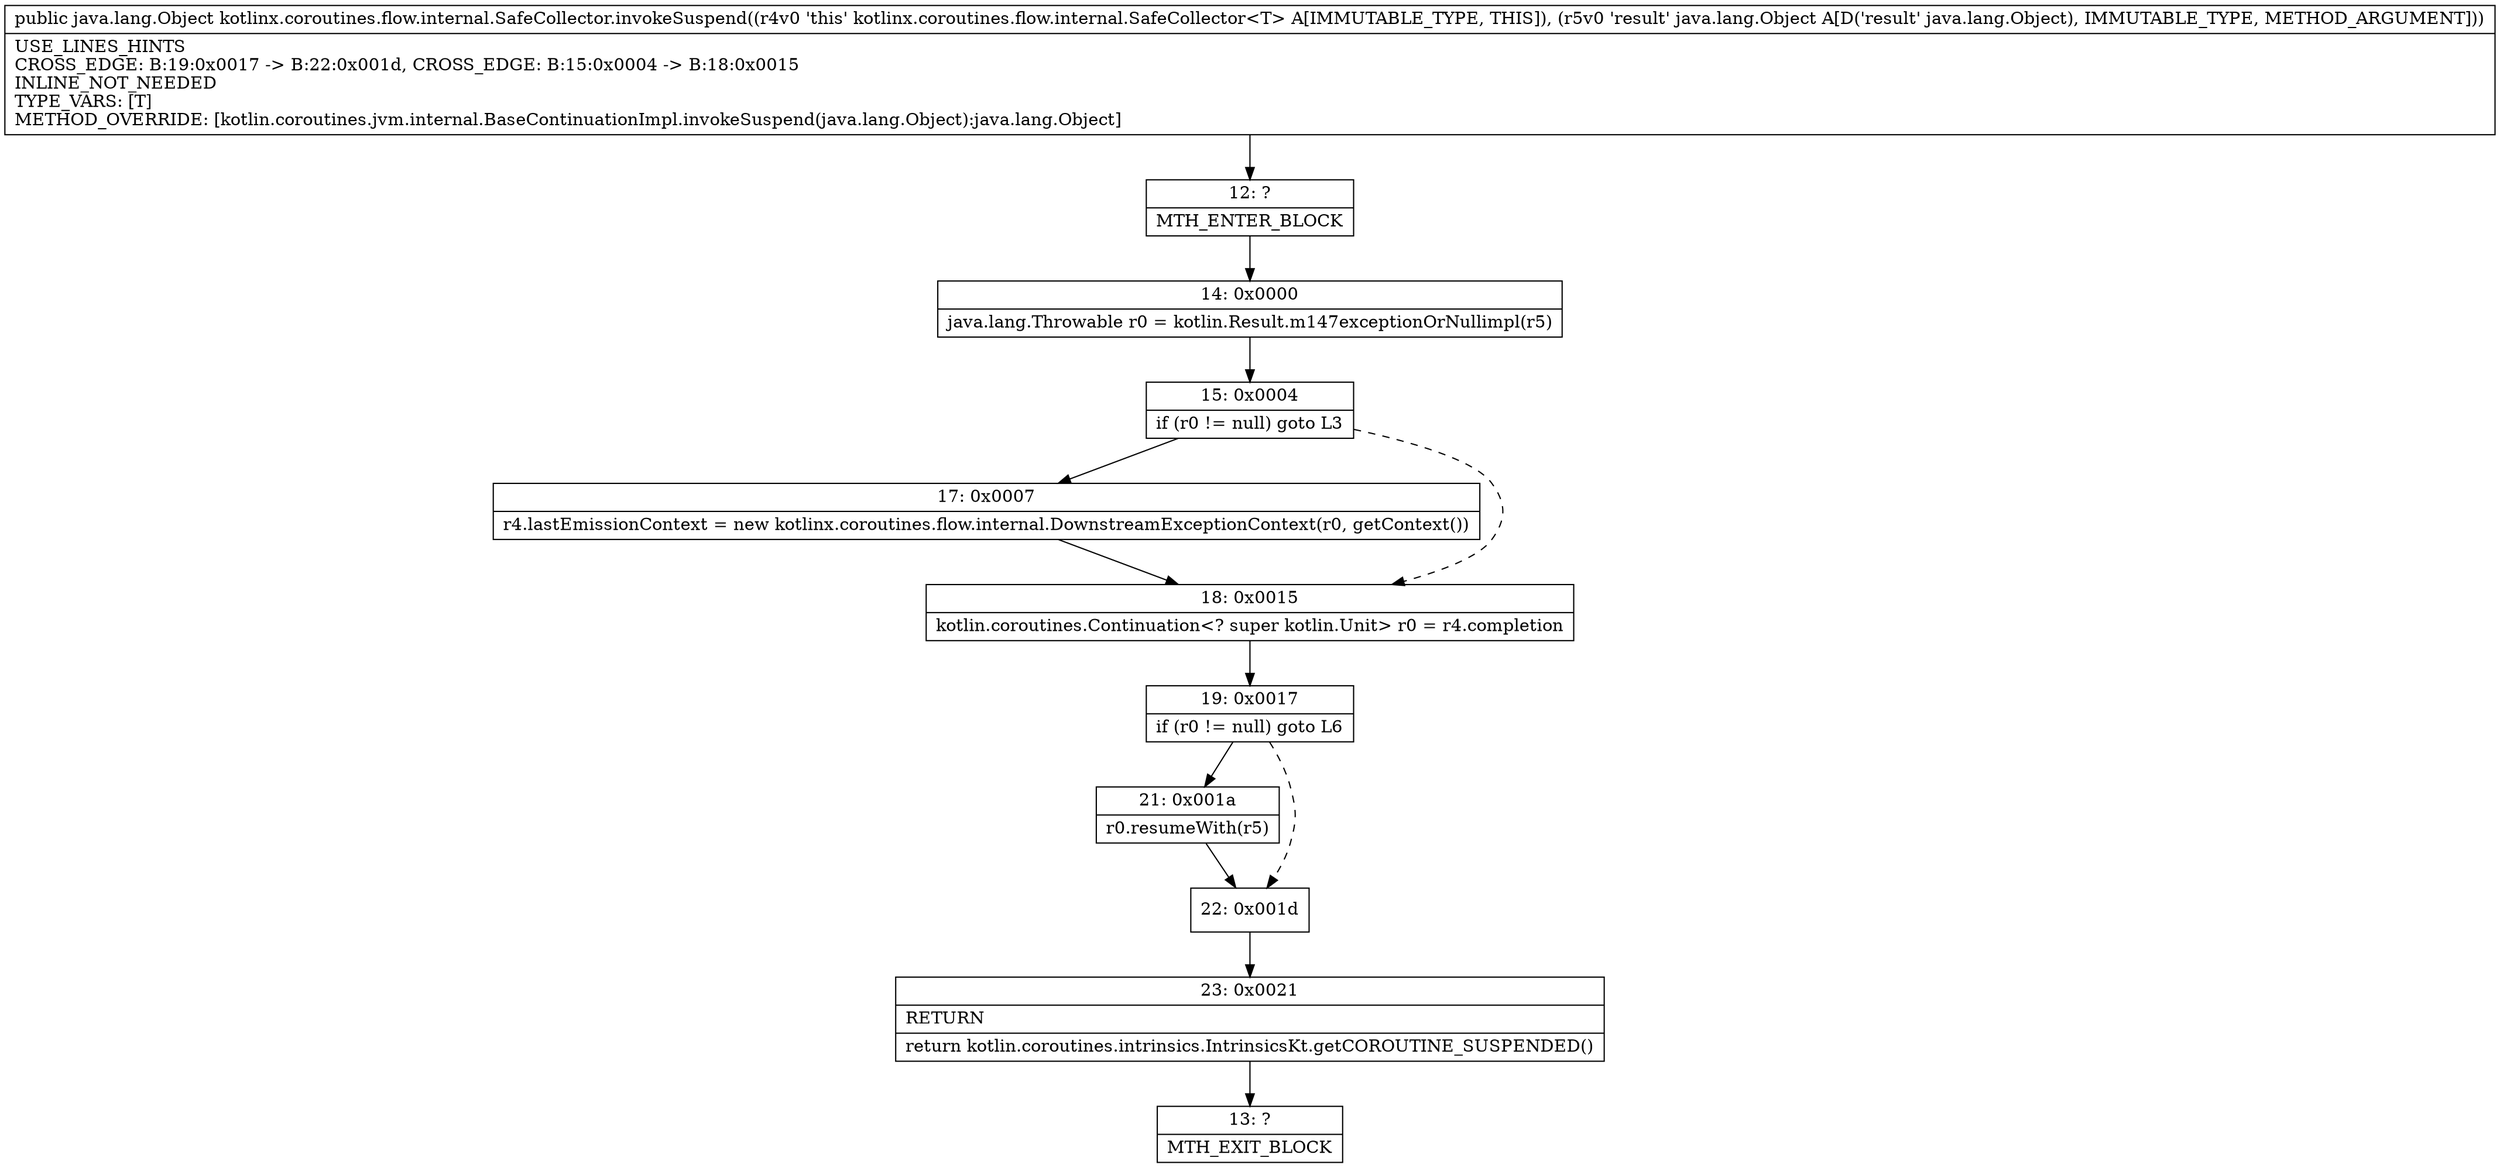 digraph "CFG forkotlinx.coroutines.flow.internal.SafeCollector.invokeSuspend(Ljava\/lang\/Object;)Ljava\/lang\/Object;" {
Node_12 [shape=record,label="{12\:\ ?|MTH_ENTER_BLOCK\l}"];
Node_14 [shape=record,label="{14\:\ 0x0000|java.lang.Throwable r0 = kotlin.Result.m147exceptionOrNullimpl(r5)\l}"];
Node_15 [shape=record,label="{15\:\ 0x0004|if (r0 != null) goto L3\l}"];
Node_17 [shape=record,label="{17\:\ 0x0007|r4.lastEmissionContext = new kotlinx.coroutines.flow.internal.DownstreamExceptionContext(r0, getContext())\l}"];
Node_18 [shape=record,label="{18\:\ 0x0015|kotlin.coroutines.Continuation\<? super kotlin.Unit\> r0 = r4.completion\l}"];
Node_19 [shape=record,label="{19\:\ 0x0017|if (r0 != null) goto L6\l}"];
Node_21 [shape=record,label="{21\:\ 0x001a|r0.resumeWith(r5)\l}"];
Node_22 [shape=record,label="{22\:\ 0x001d}"];
Node_23 [shape=record,label="{23\:\ 0x0021|RETURN\l|return kotlin.coroutines.intrinsics.IntrinsicsKt.getCOROUTINE_SUSPENDED()\l}"];
Node_13 [shape=record,label="{13\:\ ?|MTH_EXIT_BLOCK\l}"];
MethodNode[shape=record,label="{public java.lang.Object kotlinx.coroutines.flow.internal.SafeCollector.invokeSuspend((r4v0 'this' kotlinx.coroutines.flow.internal.SafeCollector\<T\> A[IMMUTABLE_TYPE, THIS]), (r5v0 'result' java.lang.Object A[D('result' java.lang.Object), IMMUTABLE_TYPE, METHOD_ARGUMENT]))  | USE_LINES_HINTS\lCROSS_EDGE: B:19:0x0017 \-\> B:22:0x001d, CROSS_EDGE: B:15:0x0004 \-\> B:18:0x0015\lINLINE_NOT_NEEDED\lTYPE_VARS: [T]\lMETHOD_OVERRIDE: [kotlin.coroutines.jvm.internal.BaseContinuationImpl.invokeSuspend(java.lang.Object):java.lang.Object]\l}"];
MethodNode -> Node_12;Node_12 -> Node_14;
Node_14 -> Node_15;
Node_15 -> Node_17;
Node_15 -> Node_18[style=dashed];
Node_17 -> Node_18;
Node_18 -> Node_19;
Node_19 -> Node_21;
Node_19 -> Node_22[style=dashed];
Node_21 -> Node_22;
Node_22 -> Node_23;
Node_23 -> Node_13;
}

